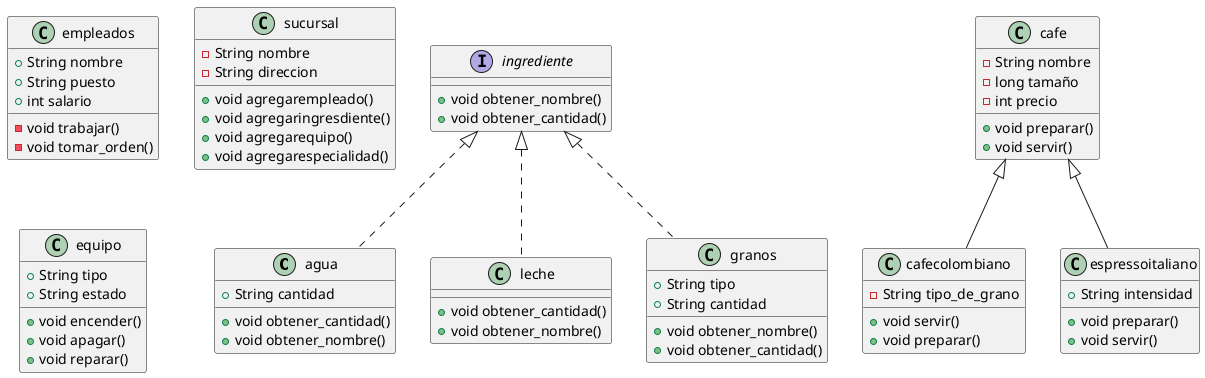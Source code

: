 @startuml
class agua {
+ String cantidad
+ void obtener_cantidad()
+ void obtener_nombre()
}


class cafecolombiano {
- String tipo_de_grano
+ void servir()
+ void preparar()
}


class cafe {
- String nombre
- long tamaño
- int precio
+ void preparar()
+ void servir()
}


interface ingrediente {
+ void obtener_nombre()
+ void obtener_cantidad()
}

class espressoitaliano {
+ String intensidad
+ void preparar()
+ void servir()
}


class empleados {
+ String nombre
+ String puesto
+ int salario
- void trabajar()
- void tomar_orden()
}


class leche {
+ void obtener_cantidad()
+ void obtener_nombre()
}

class sucursal {
- String nombre
- String direccion
+ void agregarempleado()
+ void agregaringresdiente()
+ void agregarequipo()
+ void agregarespecialidad()
}


class granos {
+ String tipo
+ String cantidad
+ void obtener_nombre()
+ void obtener_cantidad()
}


class equipo {
+ String tipo
+ String estado
+ void encender()
+ void apagar()
+ void reparar()
}




ingrediente <|.. agua
cafe <|-- cafecolombiano
cafe <|-- espressoitaliano
ingrediente <|.. leche
ingrediente <|.. granos
@enduml